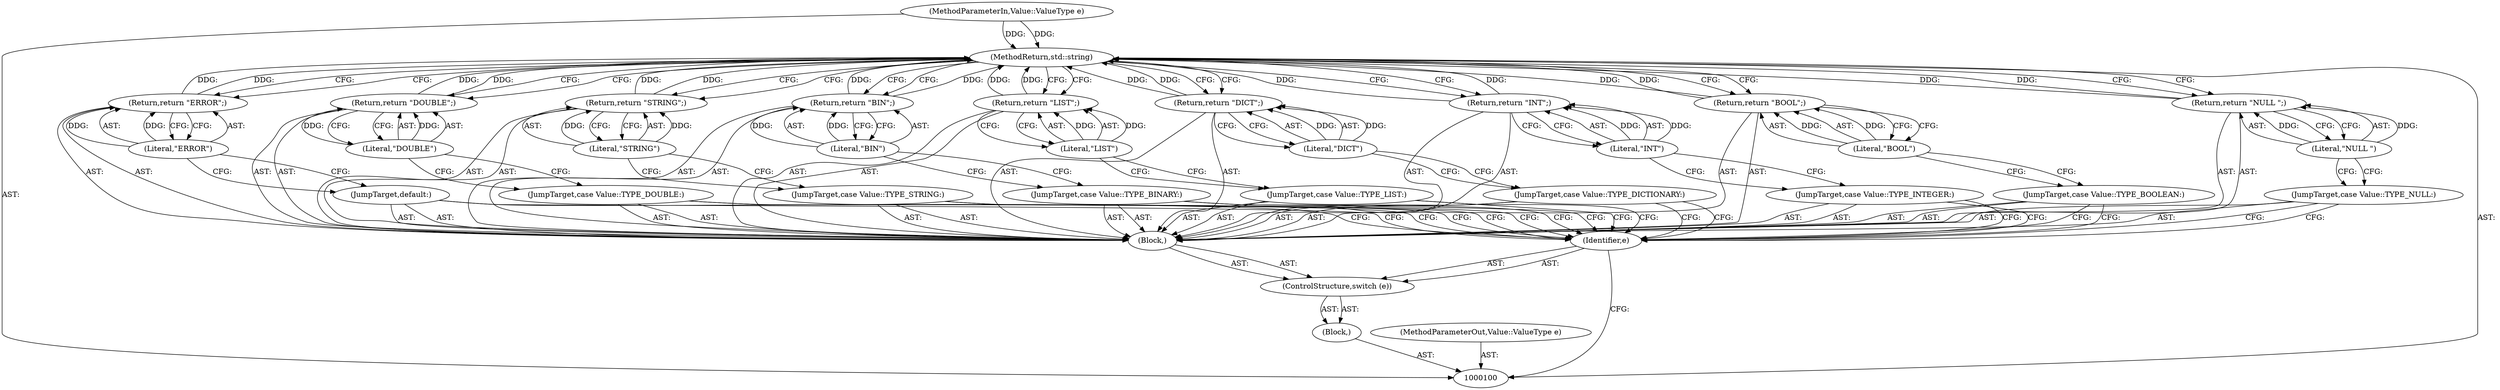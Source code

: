 digraph "1_Chrome_4ab22cfc619ee8ff17a8c50e289ec3b30731ceba_15" {
"1000133" [label="(MethodReturn,std::string)"];
"1000101" [label="(MethodParameterIn,Value::ValueType e)"];
"1000139" [label="(MethodParameterOut,Value::ValueType e)"];
"1000102" [label="(Block,)"];
"1000117" [label="(Literal,\"DOUBLE\")"];
"1000116" [label="(Return,return \"DOUBLE\";)"];
"1000118" [label="(JumpTarget,case Value::TYPE_STRING:)"];
"1000120" [label="(Literal,\"STRING\")"];
"1000119" [label="(Return,return \"STRING\";)"];
"1000121" [label="(JumpTarget,case Value::TYPE_BINARY:)"];
"1000123" [label="(Literal,\"BIN\")"];
"1000122" [label="(Return,return \"BIN\";)"];
"1000124" [label="(JumpTarget,case Value::TYPE_DICTIONARY:)"];
"1000126" [label="(Literal,\"DICT\")"];
"1000125" [label="(Return,return \"DICT\";)"];
"1000127" [label="(JumpTarget,case Value::TYPE_LIST:)"];
"1000129" [label="(Literal,\"LIST\")"];
"1000128" [label="(Return,return \"LIST\";)"];
"1000130" [label="(JumpTarget,default:)"];
"1000104" [label="(Identifier,e)"];
"1000105" [label="(Block,)"];
"1000103" [label="(ControlStructure,switch (e))"];
"1000132" [label="(Literal,\"ERROR\")"];
"1000131" [label="(Return,return \"ERROR\";)"];
"1000106" [label="(JumpTarget,case Value::TYPE_NULL:)"];
"1000108" [label="(Literal,\"NULL \")"];
"1000107" [label="(Return,return \"NULL \";)"];
"1000109" [label="(JumpTarget,case Value::TYPE_BOOLEAN:)"];
"1000111" [label="(Literal,\"BOOL\")"];
"1000110" [label="(Return,return \"BOOL\";)"];
"1000112" [label="(JumpTarget,case Value::TYPE_INTEGER:)"];
"1000114" [label="(Literal,\"INT\")"];
"1000113" [label="(Return,return \"INT\";)"];
"1000115" [label="(JumpTarget,case Value::TYPE_DOUBLE:)"];
"1000133" -> "1000100"  [label="AST: "];
"1000133" -> "1000107"  [label="CFG: "];
"1000133" -> "1000110"  [label="CFG: "];
"1000133" -> "1000113"  [label="CFG: "];
"1000133" -> "1000116"  [label="CFG: "];
"1000133" -> "1000119"  [label="CFG: "];
"1000133" -> "1000122"  [label="CFG: "];
"1000133" -> "1000125"  [label="CFG: "];
"1000133" -> "1000128"  [label="CFG: "];
"1000133" -> "1000131"  [label="CFG: "];
"1000122" -> "1000133"  [label="DDG: "];
"1000110" -> "1000133"  [label="DDG: "];
"1000116" -> "1000133"  [label="DDG: "];
"1000119" -> "1000133"  [label="DDG: "];
"1000125" -> "1000133"  [label="DDG: "];
"1000101" -> "1000133"  [label="DDG: "];
"1000131" -> "1000133"  [label="DDG: "];
"1000128" -> "1000133"  [label="DDG: "];
"1000113" -> "1000133"  [label="DDG: "];
"1000107" -> "1000133"  [label="DDG: "];
"1000101" -> "1000100"  [label="AST: "];
"1000101" -> "1000133"  [label="DDG: "];
"1000139" -> "1000100"  [label="AST: "];
"1000102" -> "1000100"  [label="AST: "];
"1000103" -> "1000102"  [label="AST: "];
"1000117" -> "1000116"  [label="AST: "];
"1000117" -> "1000115"  [label="CFG: "];
"1000116" -> "1000117"  [label="CFG: "];
"1000117" -> "1000116"  [label="DDG: "];
"1000116" -> "1000105"  [label="AST: "];
"1000116" -> "1000117"  [label="CFG: "];
"1000117" -> "1000116"  [label="AST: "];
"1000133" -> "1000116"  [label="CFG: "];
"1000116" -> "1000133"  [label="DDG: "];
"1000117" -> "1000116"  [label="DDG: "];
"1000118" -> "1000105"  [label="AST: "];
"1000118" -> "1000104"  [label="CFG: "];
"1000120" -> "1000118"  [label="CFG: "];
"1000120" -> "1000119"  [label="AST: "];
"1000120" -> "1000118"  [label="CFG: "];
"1000119" -> "1000120"  [label="CFG: "];
"1000120" -> "1000119"  [label="DDG: "];
"1000119" -> "1000105"  [label="AST: "];
"1000119" -> "1000120"  [label="CFG: "];
"1000120" -> "1000119"  [label="AST: "];
"1000133" -> "1000119"  [label="CFG: "];
"1000119" -> "1000133"  [label="DDG: "];
"1000120" -> "1000119"  [label="DDG: "];
"1000121" -> "1000105"  [label="AST: "];
"1000121" -> "1000104"  [label="CFG: "];
"1000123" -> "1000121"  [label="CFG: "];
"1000123" -> "1000122"  [label="AST: "];
"1000123" -> "1000121"  [label="CFG: "];
"1000122" -> "1000123"  [label="CFG: "];
"1000123" -> "1000122"  [label="DDG: "];
"1000122" -> "1000105"  [label="AST: "];
"1000122" -> "1000123"  [label="CFG: "];
"1000123" -> "1000122"  [label="AST: "];
"1000133" -> "1000122"  [label="CFG: "];
"1000122" -> "1000133"  [label="DDG: "];
"1000123" -> "1000122"  [label="DDG: "];
"1000124" -> "1000105"  [label="AST: "];
"1000124" -> "1000104"  [label="CFG: "];
"1000126" -> "1000124"  [label="CFG: "];
"1000126" -> "1000125"  [label="AST: "];
"1000126" -> "1000124"  [label="CFG: "];
"1000125" -> "1000126"  [label="CFG: "];
"1000126" -> "1000125"  [label="DDG: "];
"1000125" -> "1000105"  [label="AST: "];
"1000125" -> "1000126"  [label="CFG: "];
"1000126" -> "1000125"  [label="AST: "];
"1000133" -> "1000125"  [label="CFG: "];
"1000125" -> "1000133"  [label="DDG: "];
"1000126" -> "1000125"  [label="DDG: "];
"1000127" -> "1000105"  [label="AST: "];
"1000127" -> "1000104"  [label="CFG: "];
"1000129" -> "1000127"  [label="CFG: "];
"1000129" -> "1000128"  [label="AST: "];
"1000129" -> "1000127"  [label="CFG: "];
"1000128" -> "1000129"  [label="CFG: "];
"1000129" -> "1000128"  [label="DDG: "];
"1000128" -> "1000105"  [label="AST: "];
"1000128" -> "1000129"  [label="CFG: "];
"1000129" -> "1000128"  [label="AST: "];
"1000133" -> "1000128"  [label="CFG: "];
"1000128" -> "1000133"  [label="DDG: "];
"1000129" -> "1000128"  [label="DDG: "];
"1000130" -> "1000105"  [label="AST: "];
"1000130" -> "1000104"  [label="CFG: "];
"1000132" -> "1000130"  [label="CFG: "];
"1000104" -> "1000103"  [label="AST: "];
"1000104" -> "1000100"  [label="CFG: "];
"1000106" -> "1000104"  [label="CFG: "];
"1000109" -> "1000104"  [label="CFG: "];
"1000112" -> "1000104"  [label="CFG: "];
"1000115" -> "1000104"  [label="CFG: "];
"1000118" -> "1000104"  [label="CFG: "];
"1000121" -> "1000104"  [label="CFG: "];
"1000124" -> "1000104"  [label="CFG: "];
"1000127" -> "1000104"  [label="CFG: "];
"1000130" -> "1000104"  [label="CFG: "];
"1000105" -> "1000103"  [label="AST: "];
"1000106" -> "1000105"  [label="AST: "];
"1000107" -> "1000105"  [label="AST: "];
"1000109" -> "1000105"  [label="AST: "];
"1000110" -> "1000105"  [label="AST: "];
"1000112" -> "1000105"  [label="AST: "];
"1000113" -> "1000105"  [label="AST: "];
"1000115" -> "1000105"  [label="AST: "];
"1000116" -> "1000105"  [label="AST: "];
"1000118" -> "1000105"  [label="AST: "];
"1000119" -> "1000105"  [label="AST: "];
"1000121" -> "1000105"  [label="AST: "];
"1000122" -> "1000105"  [label="AST: "];
"1000124" -> "1000105"  [label="AST: "];
"1000125" -> "1000105"  [label="AST: "];
"1000127" -> "1000105"  [label="AST: "];
"1000128" -> "1000105"  [label="AST: "];
"1000130" -> "1000105"  [label="AST: "];
"1000131" -> "1000105"  [label="AST: "];
"1000103" -> "1000102"  [label="AST: "];
"1000104" -> "1000103"  [label="AST: "];
"1000105" -> "1000103"  [label="AST: "];
"1000132" -> "1000131"  [label="AST: "];
"1000132" -> "1000130"  [label="CFG: "];
"1000131" -> "1000132"  [label="CFG: "];
"1000132" -> "1000131"  [label="DDG: "];
"1000131" -> "1000105"  [label="AST: "];
"1000131" -> "1000132"  [label="CFG: "];
"1000132" -> "1000131"  [label="AST: "];
"1000133" -> "1000131"  [label="CFG: "];
"1000131" -> "1000133"  [label="DDG: "];
"1000132" -> "1000131"  [label="DDG: "];
"1000106" -> "1000105"  [label="AST: "];
"1000106" -> "1000104"  [label="CFG: "];
"1000108" -> "1000106"  [label="CFG: "];
"1000108" -> "1000107"  [label="AST: "];
"1000108" -> "1000106"  [label="CFG: "];
"1000107" -> "1000108"  [label="CFG: "];
"1000108" -> "1000107"  [label="DDG: "];
"1000107" -> "1000105"  [label="AST: "];
"1000107" -> "1000108"  [label="CFG: "];
"1000108" -> "1000107"  [label="AST: "];
"1000133" -> "1000107"  [label="CFG: "];
"1000107" -> "1000133"  [label="DDG: "];
"1000108" -> "1000107"  [label="DDG: "];
"1000109" -> "1000105"  [label="AST: "];
"1000109" -> "1000104"  [label="CFG: "];
"1000111" -> "1000109"  [label="CFG: "];
"1000111" -> "1000110"  [label="AST: "];
"1000111" -> "1000109"  [label="CFG: "];
"1000110" -> "1000111"  [label="CFG: "];
"1000111" -> "1000110"  [label="DDG: "];
"1000110" -> "1000105"  [label="AST: "];
"1000110" -> "1000111"  [label="CFG: "];
"1000111" -> "1000110"  [label="AST: "];
"1000133" -> "1000110"  [label="CFG: "];
"1000110" -> "1000133"  [label="DDG: "];
"1000111" -> "1000110"  [label="DDG: "];
"1000112" -> "1000105"  [label="AST: "];
"1000112" -> "1000104"  [label="CFG: "];
"1000114" -> "1000112"  [label="CFG: "];
"1000114" -> "1000113"  [label="AST: "];
"1000114" -> "1000112"  [label="CFG: "];
"1000113" -> "1000114"  [label="CFG: "];
"1000114" -> "1000113"  [label="DDG: "];
"1000113" -> "1000105"  [label="AST: "];
"1000113" -> "1000114"  [label="CFG: "];
"1000114" -> "1000113"  [label="AST: "];
"1000133" -> "1000113"  [label="CFG: "];
"1000113" -> "1000133"  [label="DDG: "];
"1000114" -> "1000113"  [label="DDG: "];
"1000115" -> "1000105"  [label="AST: "];
"1000115" -> "1000104"  [label="CFG: "];
"1000117" -> "1000115"  [label="CFG: "];
}
